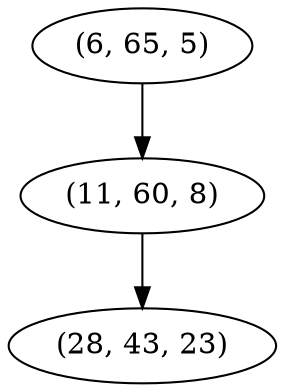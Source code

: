 digraph tree {
    "(6, 65, 5)";
    "(11, 60, 8)";
    "(28, 43, 23)";
    "(6, 65, 5)" -> "(11, 60, 8)";
    "(11, 60, 8)" -> "(28, 43, 23)";
}
